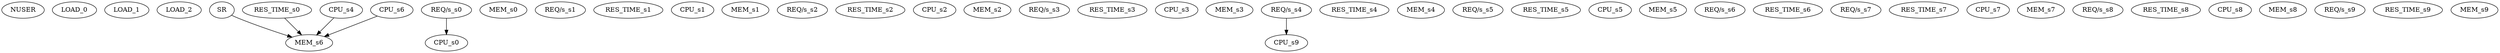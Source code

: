 strict digraph "" {
	NUSER;
	LOAD_0;
	LOAD_1;
	LOAD_2;
	SR -> MEM_s6;
	"REQ/s_s0" -> CPU_s0;
	RES_TIME_s0 -> MEM_s6;
	MEM_s0;
	"REQ/s_s1";
	RES_TIME_s1;
	CPU_s1;
	MEM_s1;
	"REQ/s_s2";
	RES_TIME_s2;
	CPU_s2;
	MEM_s2;
	"REQ/s_s3";
	RES_TIME_s3;
	CPU_s3;
	MEM_s3;
	"REQ/s_s4" -> CPU_s9;
	RES_TIME_s4;
	CPU_s4 -> MEM_s6;
	MEM_s4;
	"REQ/s_s5";
	RES_TIME_s5;
	CPU_s5;
	MEM_s5;
	"REQ/s_s6";
	RES_TIME_s6;
	CPU_s6 -> MEM_s6;
	"REQ/s_s7";
	RES_TIME_s7;
	CPU_s7;
	MEM_s7;
	"REQ/s_s8";
	RES_TIME_s8;
	CPU_s8;
	MEM_s8;
	"REQ/s_s9";
	RES_TIME_s9;
	MEM_s9;
}
